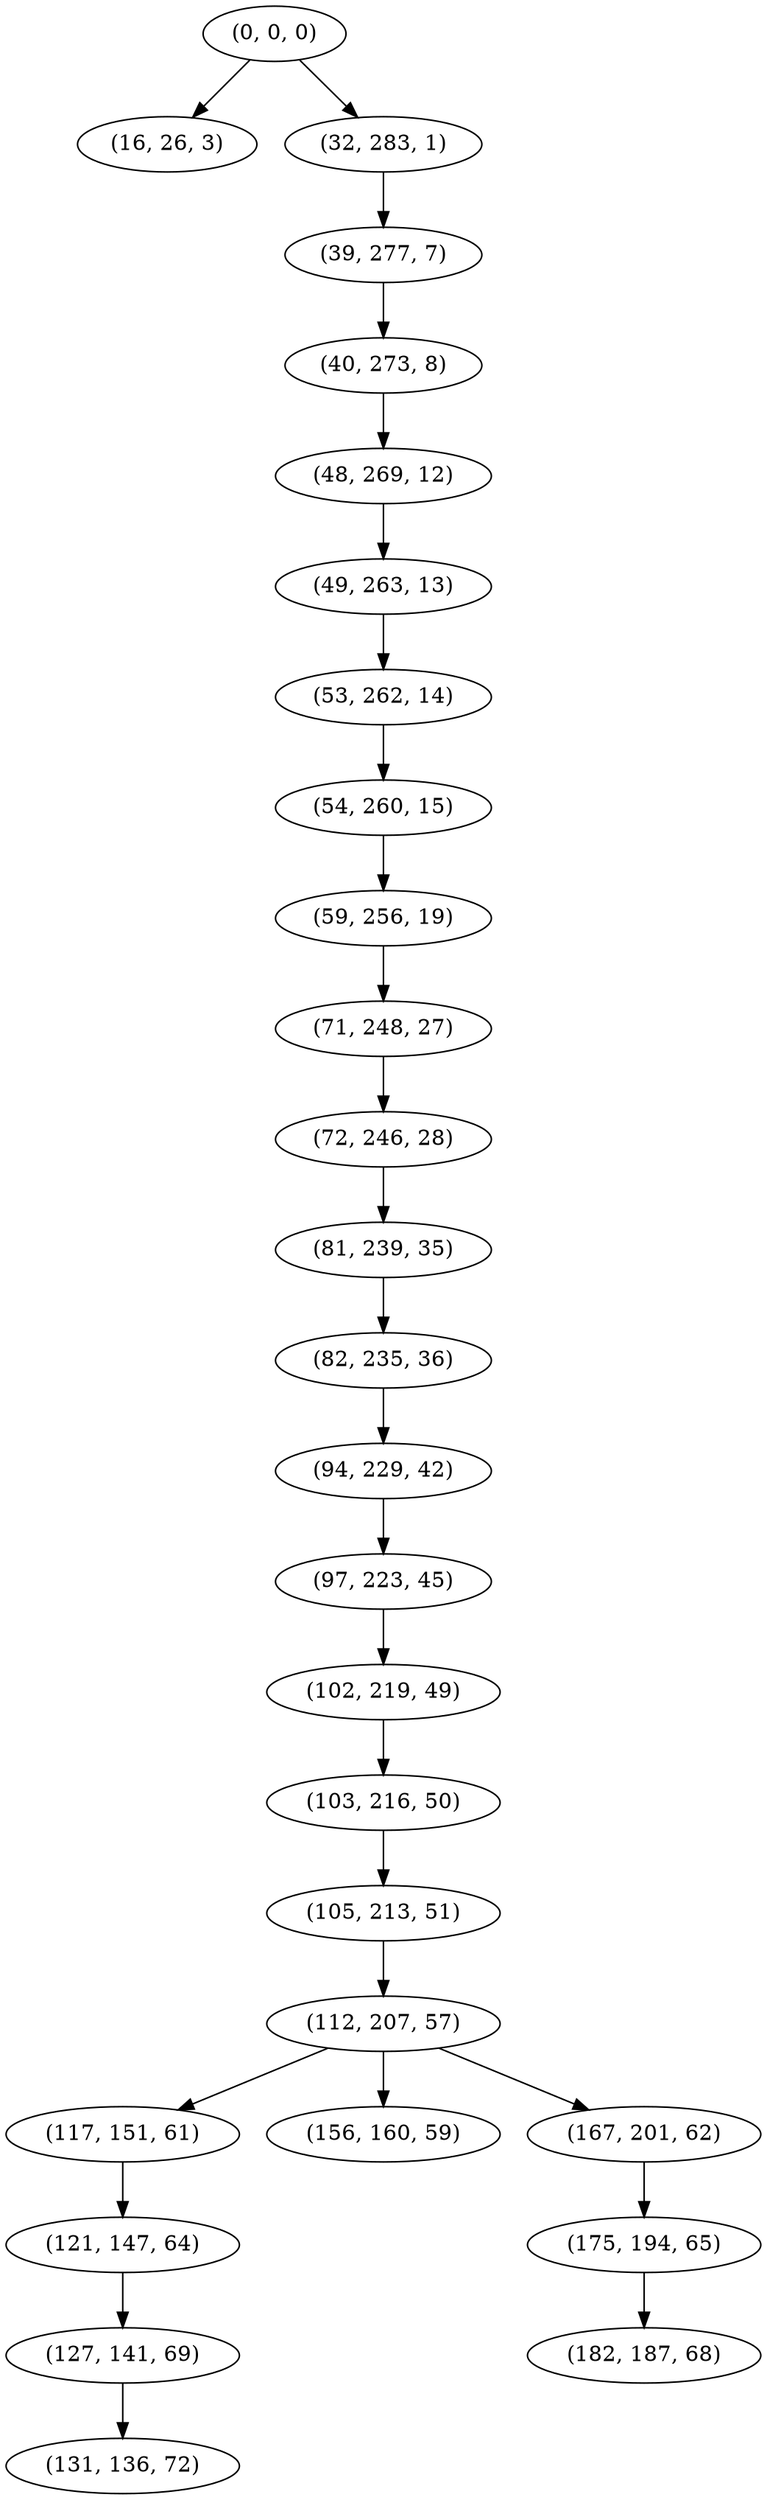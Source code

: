 digraph tree {
    "(0, 0, 0)";
    "(16, 26, 3)";
    "(32, 283, 1)";
    "(39, 277, 7)";
    "(40, 273, 8)";
    "(48, 269, 12)";
    "(49, 263, 13)";
    "(53, 262, 14)";
    "(54, 260, 15)";
    "(59, 256, 19)";
    "(71, 248, 27)";
    "(72, 246, 28)";
    "(81, 239, 35)";
    "(82, 235, 36)";
    "(94, 229, 42)";
    "(97, 223, 45)";
    "(102, 219, 49)";
    "(103, 216, 50)";
    "(105, 213, 51)";
    "(112, 207, 57)";
    "(117, 151, 61)";
    "(121, 147, 64)";
    "(127, 141, 69)";
    "(131, 136, 72)";
    "(156, 160, 59)";
    "(167, 201, 62)";
    "(175, 194, 65)";
    "(182, 187, 68)";
    "(0, 0, 0)" -> "(16, 26, 3)";
    "(0, 0, 0)" -> "(32, 283, 1)";
    "(32, 283, 1)" -> "(39, 277, 7)";
    "(39, 277, 7)" -> "(40, 273, 8)";
    "(40, 273, 8)" -> "(48, 269, 12)";
    "(48, 269, 12)" -> "(49, 263, 13)";
    "(49, 263, 13)" -> "(53, 262, 14)";
    "(53, 262, 14)" -> "(54, 260, 15)";
    "(54, 260, 15)" -> "(59, 256, 19)";
    "(59, 256, 19)" -> "(71, 248, 27)";
    "(71, 248, 27)" -> "(72, 246, 28)";
    "(72, 246, 28)" -> "(81, 239, 35)";
    "(81, 239, 35)" -> "(82, 235, 36)";
    "(82, 235, 36)" -> "(94, 229, 42)";
    "(94, 229, 42)" -> "(97, 223, 45)";
    "(97, 223, 45)" -> "(102, 219, 49)";
    "(102, 219, 49)" -> "(103, 216, 50)";
    "(103, 216, 50)" -> "(105, 213, 51)";
    "(105, 213, 51)" -> "(112, 207, 57)";
    "(112, 207, 57)" -> "(117, 151, 61)";
    "(112, 207, 57)" -> "(156, 160, 59)";
    "(112, 207, 57)" -> "(167, 201, 62)";
    "(117, 151, 61)" -> "(121, 147, 64)";
    "(121, 147, 64)" -> "(127, 141, 69)";
    "(127, 141, 69)" -> "(131, 136, 72)";
    "(167, 201, 62)" -> "(175, 194, 65)";
    "(175, 194, 65)" -> "(182, 187, 68)";
}
